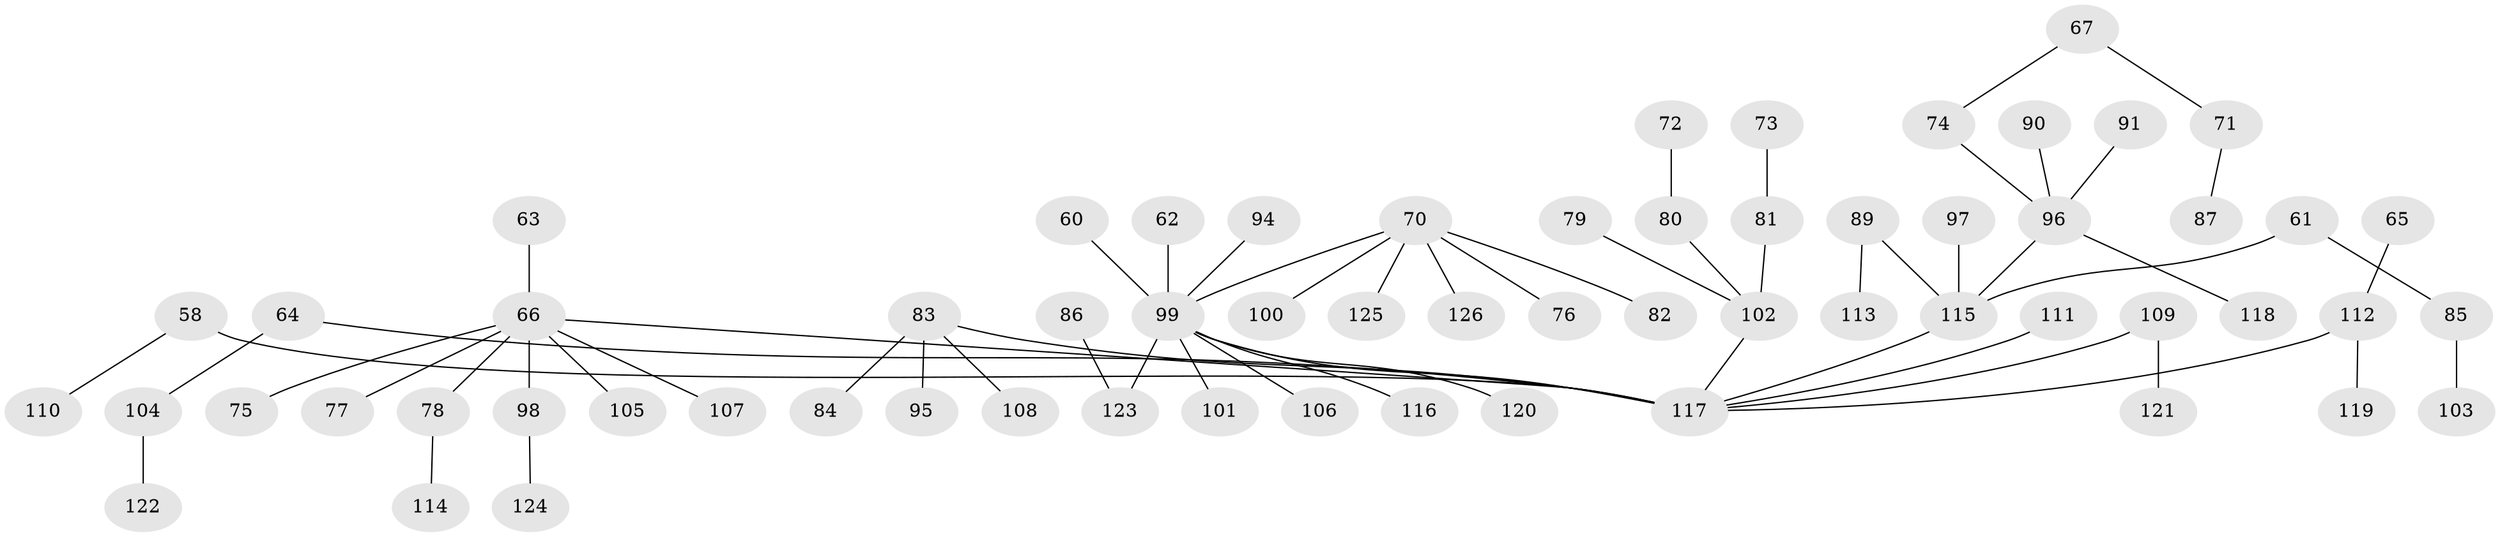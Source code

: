 // original degree distribution, {5: 0.06349206349206349, 4: 0.06349206349206349, 2: 0.1349206349206349, 3: 0.15873015873015872, 6: 0.007936507936507936, 1: 0.5634920634920635, 7: 0.007936507936507936}
// Generated by graph-tools (version 1.1) at 2025/57/03/04/25 21:57:09]
// undirected, 63 vertices, 62 edges
graph export_dot {
graph [start="1"]
  node [color=gray90,style=filled];
  58;
  60 [super="+53+54"];
  61;
  62;
  63;
  64 [super="+9"];
  65;
  66 [super="+22+26+36"];
  67;
  70 [super="+48+57"];
  71;
  72;
  73;
  74 [super="+31+42+47"];
  75;
  76;
  77;
  78;
  79;
  80 [super="+20+43+45+55+69"];
  81 [super="+41"];
  82;
  83 [super="+50"];
  84;
  85;
  86;
  87;
  89 [super="+59"];
  90;
  91;
  94;
  95;
  96 [super="+39+34"];
  97;
  98;
  99 [super="+44+52+68"];
  100;
  101;
  102 [super="+4"];
  103;
  104;
  105;
  106;
  107;
  108;
  109;
  110;
  111;
  112 [super="+21+51"];
  113;
  114;
  115 [super="+38+27+40+88"];
  116;
  117 [super="+8+6+3+16+92+23+32+93"];
  118;
  119;
  120;
  121;
  122;
  123 [super="+25"];
  124;
  125;
  126;
  58 -- 110;
  58 -- 117;
  60 -- 99;
  61 -- 85;
  61 -- 115;
  62 -- 99;
  63 -- 66;
  64 -- 104;
  64 -- 117;
  65 -- 112;
  66 -- 98;
  66 -- 117;
  66 -- 77;
  66 -- 78;
  66 -- 105;
  66 -- 75;
  66 -- 107;
  67 -- 71;
  67 -- 74;
  70 -- 82;
  70 -- 100;
  70 -- 126;
  70 -- 99;
  70 -- 76;
  70 -- 125;
  71 -- 87;
  72 -- 80;
  73 -- 81;
  74 -- 96;
  78 -- 114;
  79 -- 102;
  80 -- 102;
  81 -- 102;
  83 -- 84;
  83 -- 117;
  83 -- 108;
  83 -- 95;
  85 -- 103;
  86 -- 123;
  89 -- 115;
  89 -- 113;
  90 -- 96;
  91 -- 96;
  94 -- 99;
  96 -- 115;
  96 -- 118;
  97 -- 115;
  98 -- 124;
  99 -- 101;
  99 -- 106;
  99 -- 117;
  99 -- 123;
  99 -- 120;
  99 -- 116;
  102 -- 117;
  104 -- 122;
  109 -- 121;
  109 -- 117;
  111 -- 117;
  112 -- 117;
  112 -- 119;
  115 -- 117;
}
